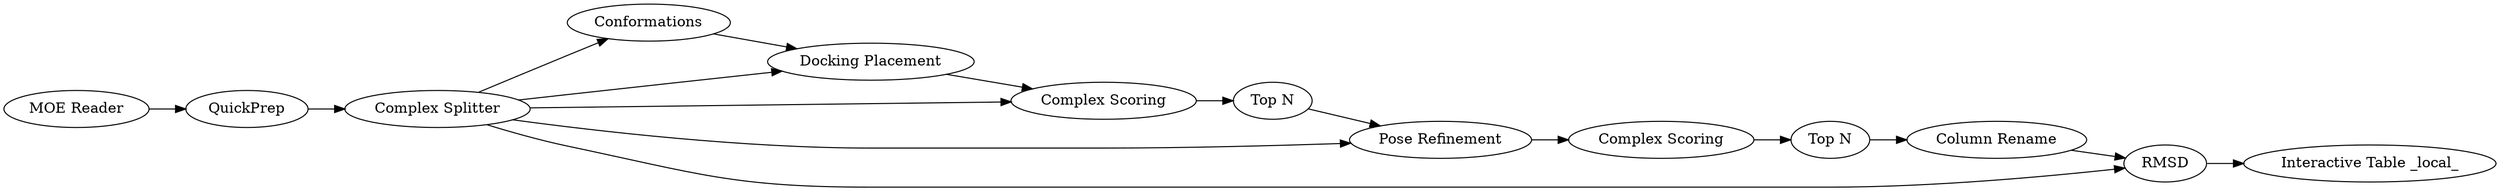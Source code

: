 digraph {
	2 [label=QuickPrep]
	3 [label="Complex Splitter"]
	4 [label=Conformations]
	5 [label="Docking Placement"]
	6 [label="Complex Scoring"]
	7 [label="Top N"]
	8 [label="Pose Refinement"]
	9 [label="Complex Scoring"]
	10 [label="Top N"]
	11 [label="Column Rename"]
	12 [label=RMSD]
	13 [label="Interactive Table _local_"]
	14 [label="MOE Reader"]
	2 -> 3
	3 -> 6
	3 -> 5
	3 -> 4
	3 -> 8
	3 -> 12
	4 -> 5
	5 -> 6
	6 -> 7
	7 -> 8
	8 -> 9
	9 -> 10
	10 -> 11
	11 -> 12
	12 -> 13
	14 -> 2
	rankdir=LR
}
